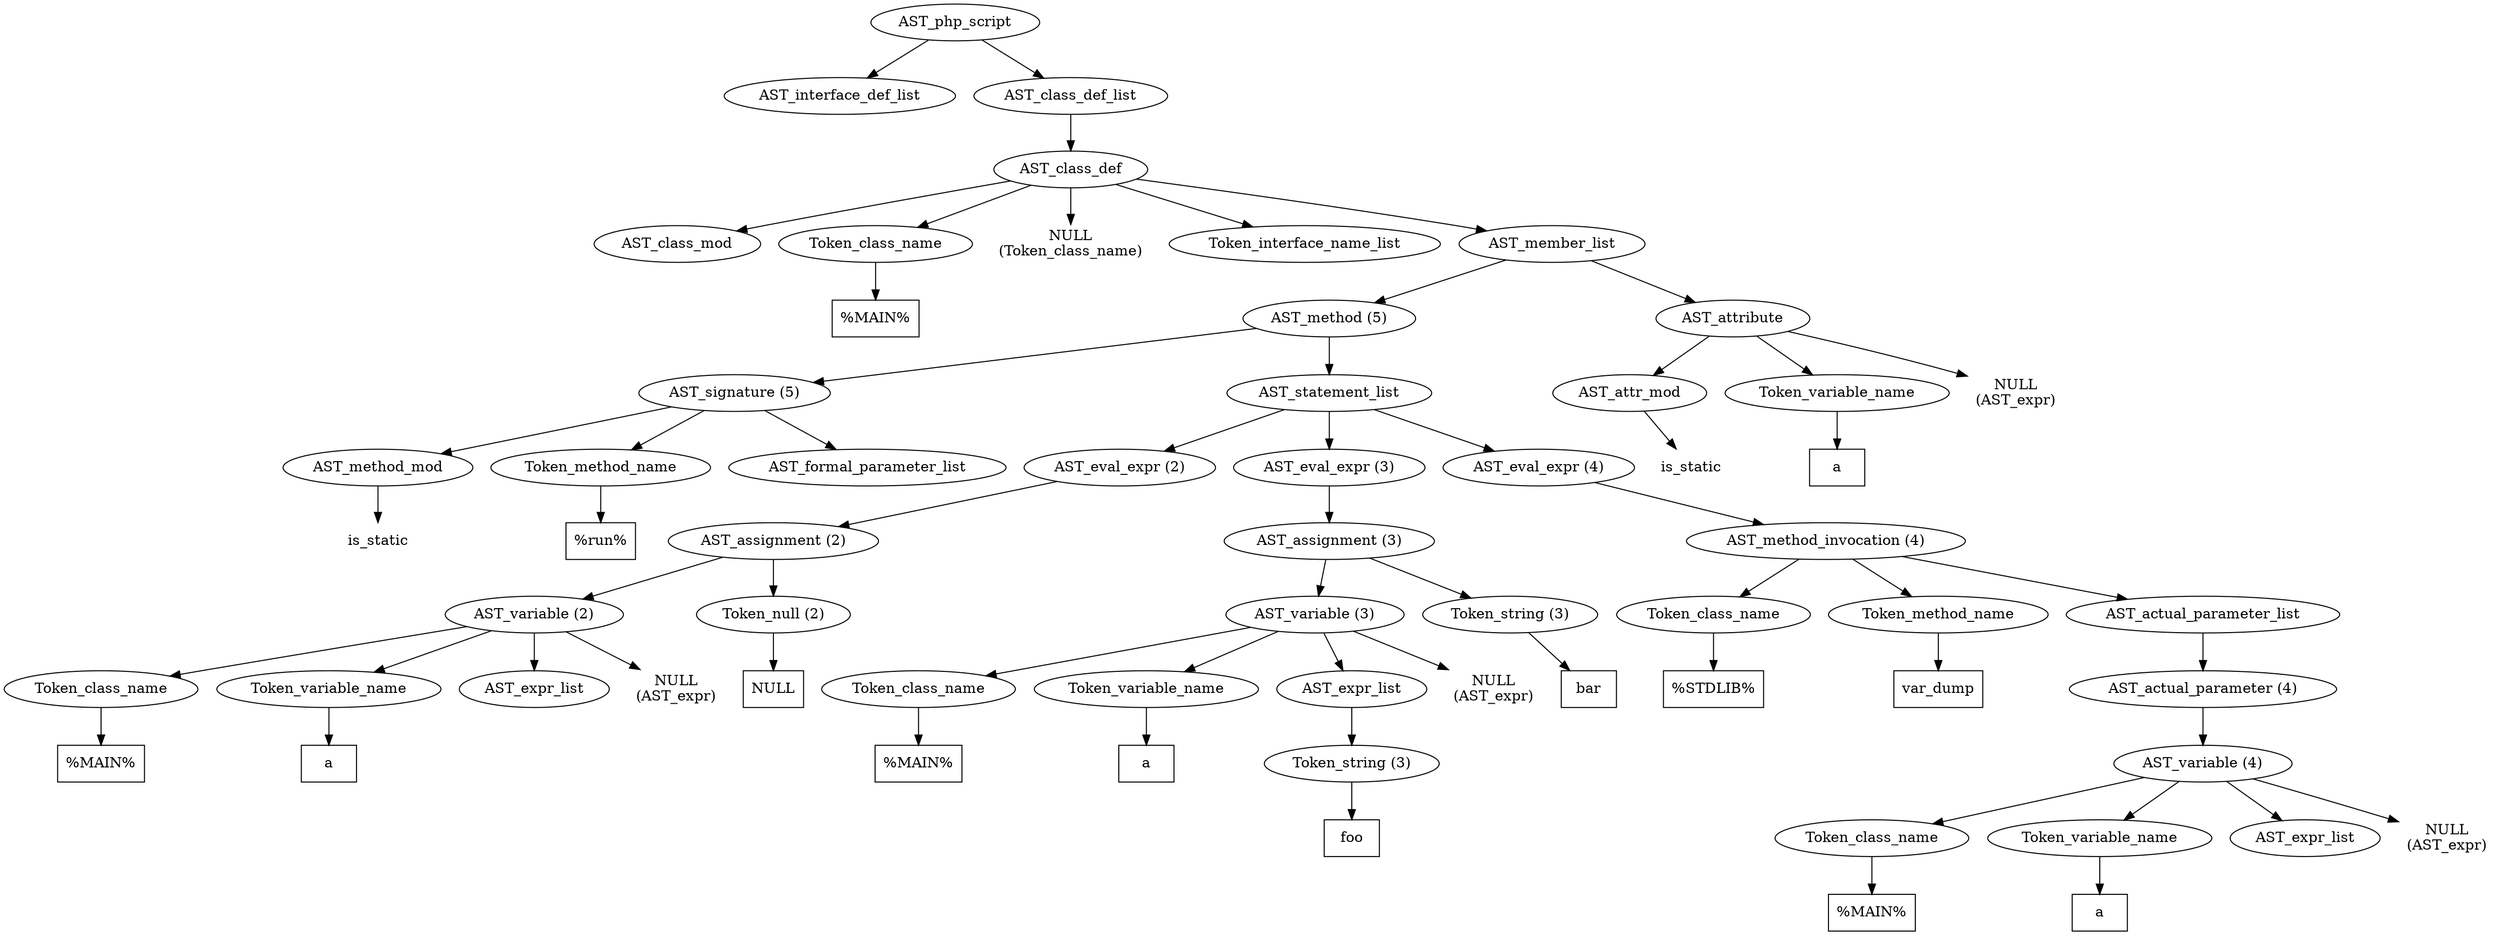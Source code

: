 /*
 * AST in dot format generated by phc -- the PHP compiler
 */

digraph AST {
node_0 [label="AST_php_script"];
node_1 [label="AST_interface_def_list"];
node_2 [label="AST_class_def_list"];
node_3 [label="AST_class_def"];
node_4 [label="AST_class_mod"];
node_5 [label="Token_class_name"];
node_6 [label="%MAIN%", shape=box]
node_5 -> node_6;
node_7 [label="NULL\n(Token_class_name)", shape=plaintext]
node_8 [label="Token_interface_name_list"];
node_9 [label="AST_member_list"];
node_10 [label="AST_method (5)"];
node_11 [label="AST_signature (5)"];
node_12 [label="AST_method_mod"];
node_13 [label="is_static", shape=plaintext]
node_12 -> node_13;
node_14 [label="Token_method_name"];
node_15 [label="%run%", shape=box]
node_14 -> node_15;
node_16 [label="AST_formal_parameter_list"];
node_11 -> node_16;
node_11 -> node_14;
node_11 -> node_12;
node_17 [label="AST_statement_list"];
node_18 [label="AST_eval_expr (2)"];
node_19 [label="AST_assignment (2)"];
node_20 [label="AST_variable (2)"];
node_21 [label="Token_class_name"];
node_22 [label="%MAIN%", shape=box]
node_21 -> node_22;
node_23 [label="Token_variable_name"];
node_24 [label="a", shape=box]
node_23 -> node_24;
node_25 [label="AST_expr_list"];
node_26 [label="NULL\n(AST_expr)", shape=plaintext]
node_20 -> node_26;
node_20 -> node_25;
node_20 -> node_23;
node_20 -> node_21;
node_27 [label="Token_null (2)"];
node_28 [label="NULL", shape=box]
node_27 -> node_28;
node_19 -> node_27;
node_19 -> node_20;
node_18 -> node_19;
node_29 [label="AST_eval_expr (3)"];
node_30 [label="AST_assignment (3)"];
node_31 [label="AST_variable (3)"];
node_32 [label="Token_class_name"];
node_33 [label="%MAIN%", shape=box]
node_32 -> node_33;
node_34 [label="Token_variable_name"];
node_35 [label="a", shape=box]
node_34 -> node_35;
node_36 [label="AST_expr_list"];
node_37 [label="Token_string (3)"];
node_38 [label="foo", shape=box]
node_37 -> node_38;
node_36 -> node_37;
node_39 [label="NULL\n(AST_expr)", shape=plaintext]
node_31 -> node_39;
node_31 -> node_36;
node_31 -> node_34;
node_31 -> node_32;
node_40 [label="Token_string (3)"];
node_41 [label="bar", shape=box]
node_40 -> node_41;
node_30 -> node_40;
node_30 -> node_31;
node_29 -> node_30;
node_42 [label="AST_eval_expr (4)"];
node_43 [label="AST_method_invocation (4)"];
node_44 [label="Token_class_name"];
node_45 [label="%STDLIB%", shape=box]
node_44 -> node_45;
node_46 [label="Token_method_name"];
node_47 [label="var_dump", shape=box]
node_46 -> node_47;
node_48 [label="AST_actual_parameter_list"];
node_49 [label="AST_actual_parameter (4)"];
node_50 [label="AST_variable (4)"];
node_51 [label="Token_class_name"];
node_52 [label="%MAIN%", shape=box]
node_51 -> node_52;
node_53 [label="Token_variable_name"];
node_54 [label="a", shape=box]
node_53 -> node_54;
node_55 [label="AST_expr_list"];
node_56 [label="NULL\n(AST_expr)", shape=plaintext]
node_50 -> node_56;
node_50 -> node_55;
node_50 -> node_53;
node_50 -> node_51;
node_49 -> node_50;
node_48 -> node_49;
node_43 -> node_48;
node_43 -> node_46;
node_43 -> node_44;
node_42 -> node_43;
node_17 -> node_42;
node_17 -> node_29;
node_17 -> node_18;
node_10 -> node_17;
node_10 -> node_11;
node_57 [label="AST_attribute"];
node_58 [label="AST_attr_mod"];
node_59 [label="is_static", shape=plaintext]
node_58 -> node_59;
node_60 [label="Token_variable_name"];
node_61 [label="a", shape=box]
node_60 -> node_61;
node_62 [label="NULL\n(AST_expr)", shape=plaintext]
node_57 -> node_62;
node_57 -> node_60;
node_57 -> node_58;
node_9 -> node_57;
node_9 -> node_10;
node_3 -> node_9;
node_3 -> node_8;
node_3 -> node_7;
node_3 -> node_5;
node_3 -> node_4;
node_2 -> node_3;
node_0 -> node_2;
node_0 -> node_1;
}
